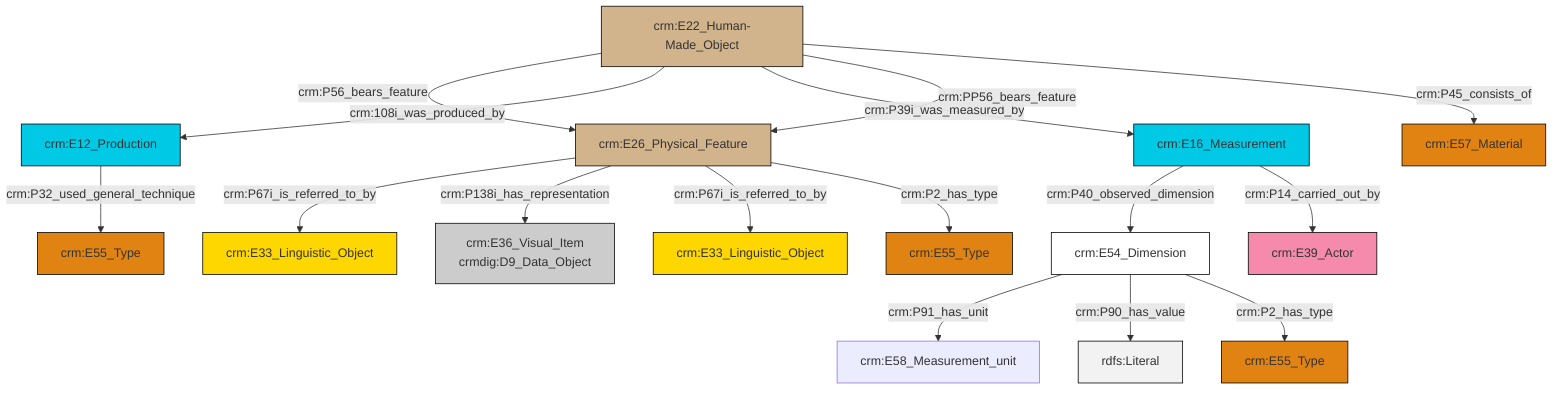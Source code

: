 graph TD
classDef Literal fill:#f2f2f2,stroke:#000000;
classDef CRM_Entity fill:#FFFFFF,stroke:#000000;
classDef Temporal_Entity fill:#00C9E6, stroke:#000000;
classDef Type fill:#E18312, stroke:#000000;
classDef Time-Span fill:#2C9C91, stroke:#000000;
classDef Appellation fill:#FFEB7F, stroke:#000000;
classDef Place fill:#008836, stroke:#000000;
classDef Persistent_Item fill:#B266B2, stroke:#000000;
classDef Conceptual_Object fill:#FFD700, stroke:#000000;
classDef Physical_Thing fill:#D2B48C, stroke:#000000;
classDef Actor fill:#f58aad, stroke:#000000;
classDef PC_Classes fill:#4ce600, stroke:#000000;
classDef Multi fill:#cccccc,stroke:#000000;

2["crm:E16_Measurement"]:::Temporal_Entity -->|crm:P40_observed_dimension| 3["crm:E54_Dimension"]:::CRM_Entity
4["crm:E22_Human-Made_Object"]:::Physical_Thing -->|crm:P56_bears_feature| 5["crm:E26_Physical_Feature"]:::Physical_Thing
4["crm:E22_Human-Made_Object"]:::Physical_Thing -->|crm:108i_was_produced_by| 6["crm:E12_Production"]:::Temporal_Entity
5["crm:E26_Physical_Feature"]:::Physical_Thing -->|crm:P67i_is_referred_to_by| 7["crm:E33_Linguistic_Object"]:::Conceptual_Object
4["crm:E22_Human-Made_Object"]:::Physical_Thing -->|crm:P39i_was_measured_by| 2["crm:E16_Measurement"]:::Temporal_Entity
3["crm:E54_Dimension"]:::CRM_Entity -->|crm:P91_has_unit| 10["crm:E58_Measurement_unit"]:::Default
4["crm:E22_Human-Made_Object"]:::Physical_Thing -->|crm:PP56_bears_feature| 5["crm:E26_Physical_Feature"]:::Physical_Thing
6["crm:E12_Production"]:::Temporal_Entity -->|crm:P32_used_general_technique| 13["crm:E55_Type"]:::Type
3["crm:E54_Dimension"]:::CRM_Entity -->|crm:P90_has_value| 15[rdfs:Literal]:::Literal
2["crm:E16_Measurement"]:::Temporal_Entity -->|crm:P14_carried_out_by| 18["crm:E39_Actor"]:::Actor
5["crm:E26_Physical_Feature"]:::Physical_Thing -->|crm:P138i_has_representation| 16["crm:E36_Visual_Item<br>crmdig:D9_Data_Object"]:::Multi
3["crm:E54_Dimension"]:::CRM_Entity -->|crm:P2_has_type| 19["crm:E55_Type"]:::Type
5["crm:E26_Physical_Feature"]:::Physical_Thing -->|crm:P67i_is_referred_to_by| 0["crm:E33_Linguistic_Object"]:::Conceptual_Object
4["crm:E22_Human-Made_Object"]:::Physical_Thing -->|crm:P45_consists_of| 22["crm:E57_Material"]:::Type
5["crm:E26_Physical_Feature"]:::Physical_Thing -->|crm:P2_has_type| 25["crm:E55_Type"]:::Type